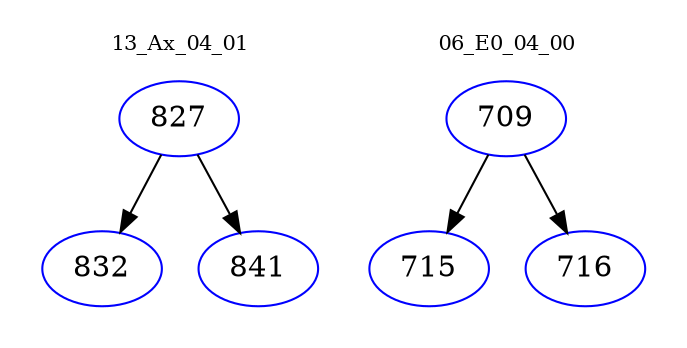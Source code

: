 digraph{
subgraph cluster_0 {
color = white
label = "13_Ax_04_01";
fontsize=10;
T0_827 [label="827", color="blue"]
T0_827 -> T0_832 [color="black"]
T0_832 [label="832", color="blue"]
T0_827 -> T0_841 [color="black"]
T0_841 [label="841", color="blue"]
}
subgraph cluster_1 {
color = white
label = "06_E0_04_00";
fontsize=10;
T1_709 [label="709", color="blue"]
T1_709 -> T1_715 [color="black"]
T1_715 [label="715", color="blue"]
T1_709 -> T1_716 [color="black"]
T1_716 [label="716", color="blue"]
}
}
